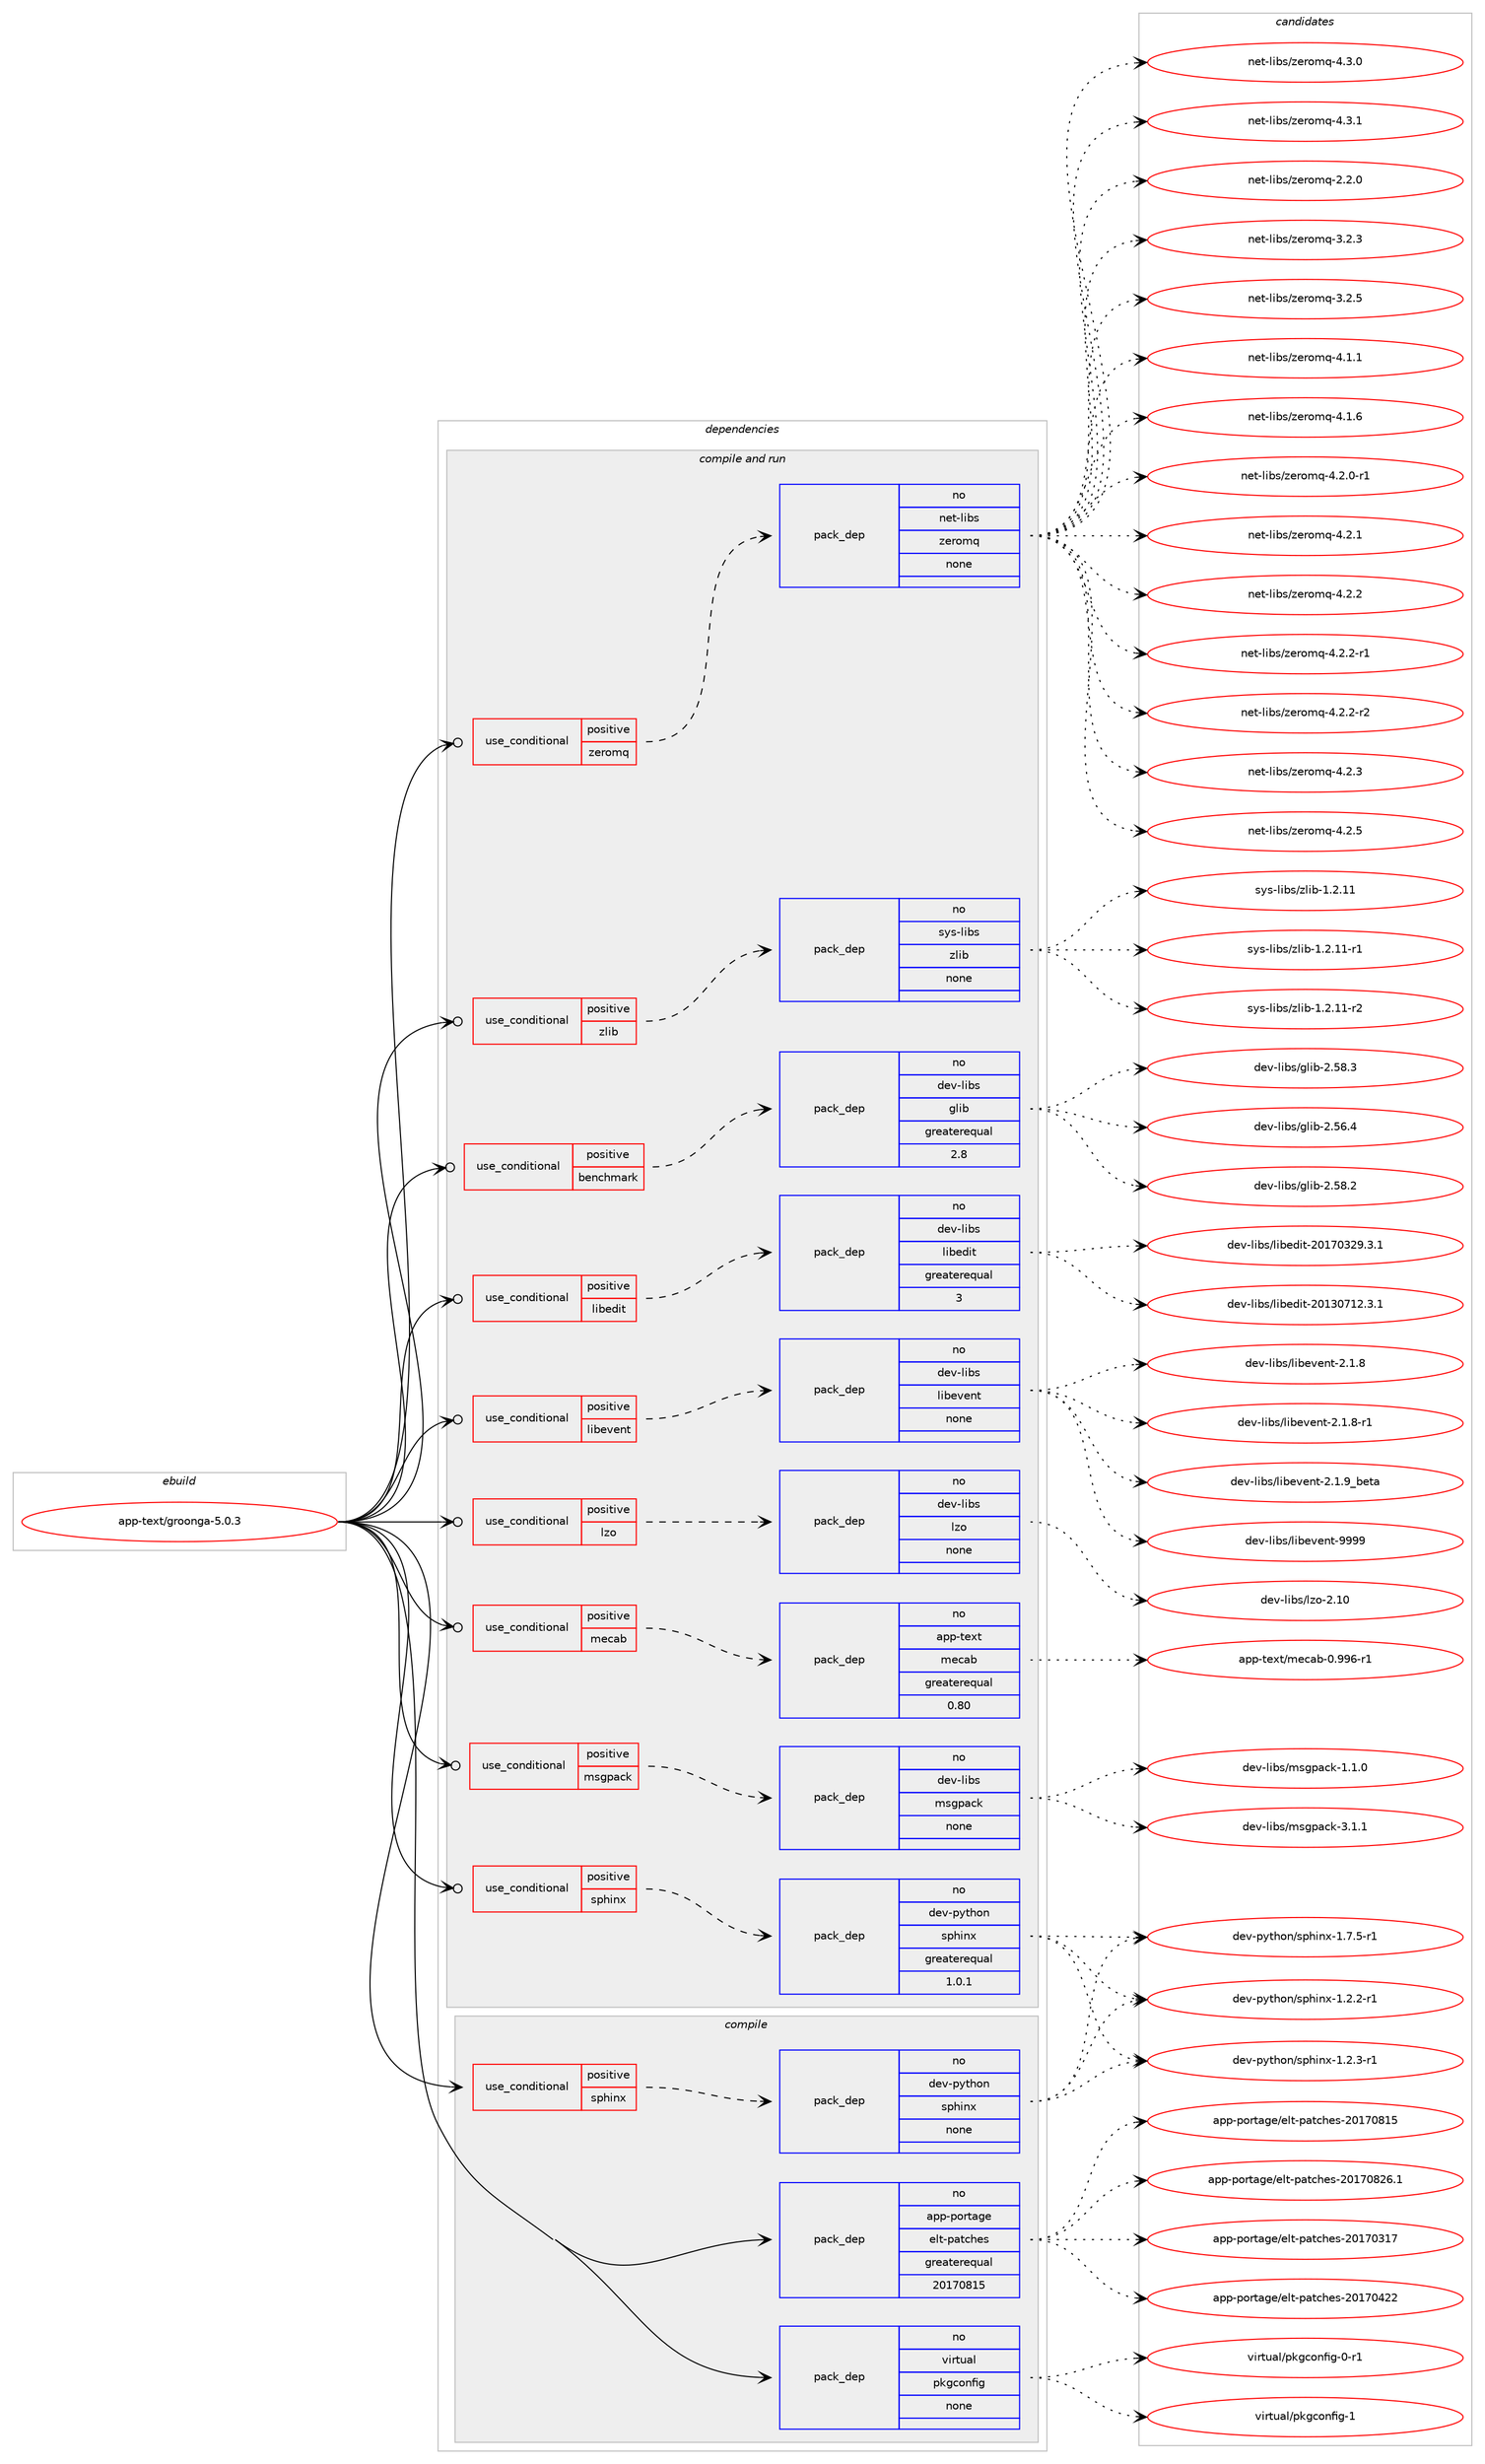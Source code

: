 digraph prolog {

# *************
# Graph options
# *************

newrank=true;
concentrate=true;
compound=true;
graph [rankdir=LR,fontname=Helvetica,fontsize=10,ranksep=1.5];#, ranksep=2.5, nodesep=0.2];
edge  [arrowhead=vee];
node  [fontname=Helvetica,fontsize=10];

# **********
# The ebuild
# **********

subgraph cluster_leftcol {
color=gray;
rank=same;
label=<<i>ebuild</i>>;
id [label="app-text/groonga-5.0.3", color=red, width=4, href="../app-text/groonga-5.0.3.svg"];
}

# ****************
# The dependencies
# ****************

subgraph cluster_midcol {
color=gray;
label=<<i>dependencies</i>>;
subgraph cluster_compile {
fillcolor="#eeeeee";
style=filled;
label=<<i>compile</i>>;
subgraph cond355560 {
dependency1309282 [label=<<TABLE BORDER="0" CELLBORDER="1" CELLSPACING="0" CELLPADDING="4"><TR><TD ROWSPAN="3" CELLPADDING="10">use_conditional</TD></TR><TR><TD>positive</TD></TR><TR><TD>sphinx</TD></TR></TABLE>>, shape=none, color=red];
subgraph pack933244 {
dependency1309283 [label=<<TABLE BORDER="0" CELLBORDER="1" CELLSPACING="0" CELLPADDING="4" WIDTH="220"><TR><TD ROWSPAN="6" CELLPADDING="30">pack_dep</TD></TR><TR><TD WIDTH="110">no</TD></TR><TR><TD>dev-python</TD></TR><TR><TD>sphinx</TD></TR><TR><TD>none</TD></TR><TR><TD></TD></TR></TABLE>>, shape=none, color=blue];
}
dependency1309282:e -> dependency1309283:w [weight=20,style="dashed",arrowhead="vee"];
}
id:e -> dependency1309282:w [weight=20,style="solid",arrowhead="vee"];
subgraph pack933245 {
dependency1309284 [label=<<TABLE BORDER="0" CELLBORDER="1" CELLSPACING="0" CELLPADDING="4" WIDTH="220"><TR><TD ROWSPAN="6" CELLPADDING="30">pack_dep</TD></TR><TR><TD WIDTH="110">no</TD></TR><TR><TD>app-portage</TD></TR><TR><TD>elt-patches</TD></TR><TR><TD>greaterequal</TD></TR><TR><TD>20170815</TD></TR></TABLE>>, shape=none, color=blue];
}
id:e -> dependency1309284:w [weight=20,style="solid",arrowhead="vee"];
subgraph pack933246 {
dependency1309285 [label=<<TABLE BORDER="0" CELLBORDER="1" CELLSPACING="0" CELLPADDING="4" WIDTH="220"><TR><TD ROWSPAN="6" CELLPADDING="30">pack_dep</TD></TR><TR><TD WIDTH="110">no</TD></TR><TR><TD>virtual</TD></TR><TR><TD>pkgconfig</TD></TR><TR><TD>none</TD></TR><TR><TD></TD></TR></TABLE>>, shape=none, color=blue];
}
id:e -> dependency1309285:w [weight=20,style="solid",arrowhead="vee"];
}
subgraph cluster_compileandrun {
fillcolor="#eeeeee";
style=filled;
label=<<i>compile and run</i>>;
subgraph cond355561 {
dependency1309286 [label=<<TABLE BORDER="0" CELLBORDER="1" CELLSPACING="0" CELLPADDING="4"><TR><TD ROWSPAN="3" CELLPADDING="10">use_conditional</TD></TR><TR><TD>positive</TD></TR><TR><TD>benchmark</TD></TR></TABLE>>, shape=none, color=red];
subgraph pack933247 {
dependency1309287 [label=<<TABLE BORDER="0" CELLBORDER="1" CELLSPACING="0" CELLPADDING="4" WIDTH="220"><TR><TD ROWSPAN="6" CELLPADDING="30">pack_dep</TD></TR><TR><TD WIDTH="110">no</TD></TR><TR><TD>dev-libs</TD></TR><TR><TD>glib</TD></TR><TR><TD>greaterequal</TD></TR><TR><TD>2.8</TD></TR></TABLE>>, shape=none, color=blue];
}
dependency1309286:e -> dependency1309287:w [weight=20,style="dashed",arrowhead="vee"];
}
id:e -> dependency1309286:w [weight=20,style="solid",arrowhead="odotvee"];
subgraph cond355562 {
dependency1309288 [label=<<TABLE BORDER="0" CELLBORDER="1" CELLSPACING="0" CELLPADDING="4"><TR><TD ROWSPAN="3" CELLPADDING="10">use_conditional</TD></TR><TR><TD>positive</TD></TR><TR><TD>libedit</TD></TR></TABLE>>, shape=none, color=red];
subgraph pack933248 {
dependency1309289 [label=<<TABLE BORDER="0" CELLBORDER="1" CELLSPACING="0" CELLPADDING="4" WIDTH="220"><TR><TD ROWSPAN="6" CELLPADDING="30">pack_dep</TD></TR><TR><TD WIDTH="110">no</TD></TR><TR><TD>dev-libs</TD></TR><TR><TD>libedit</TD></TR><TR><TD>greaterequal</TD></TR><TR><TD>3</TD></TR></TABLE>>, shape=none, color=blue];
}
dependency1309288:e -> dependency1309289:w [weight=20,style="dashed",arrowhead="vee"];
}
id:e -> dependency1309288:w [weight=20,style="solid",arrowhead="odotvee"];
subgraph cond355563 {
dependency1309290 [label=<<TABLE BORDER="0" CELLBORDER="1" CELLSPACING="0" CELLPADDING="4"><TR><TD ROWSPAN="3" CELLPADDING="10">use_conditional</TD></TR><TR><TD>positive</TD></TR><TR><TD>libevent</TD></TR></TABLE>>, shape=none, color=red];
subgraph pack933249 {
dependency1309291 [label=<<TABLE BORDER="0" CELLBORDER="1" CELLSPACING="0" CELLPADDING="4" WIDTH="220"><TR><TD ROWSPAN="6" CELLPADDING="30">pack_dep</TD></TR><TR><TD WIDTH="110">no</TD></TR><TR><TD>dev-libs</TD></TR><TR><TD>libevent</TD></TR><TR><TD>none</TD></TR><TR><TD></TD></TR></TABLE>>, shape=none, color=blue];
}
dependency1309290:e -> dependency1309291:w [weight=20,style="dashed",arrowhead="vee"];
}
id:e -> dependency1309290:w [weight=20,style="solid",arrowhead="odotvee"];
subgraph cond355564 {
dependency1309292 [label=<<TABLE BORDER="0" CELLBORDER="1" CELLSPACING="0" CELLPADDING="4"><TR><TD ROWSPAN="3" CELLPADDING="10">use_conditional</TD></TR><TR><TD>positive</TD></TR><TR><TD>lzo</TD></TR></TABLE>>, shape=none, color=red];
subgraph pack933250 {
dependency1309293 [label=<<TABLE BORDER="0" CELLBORDER="1" CELLSPACING="0" CELLPADDING="4" WIDTH="220"><TR><TD ROWSPAN="6" CELLPADDING="30">pack_dep</TD></TR><TR><TD WIDTH="110">no</TD></TR><TR><TD>dev-libs</TD></TR><TR><TD>lzo</TD></TR><TR><TD>none</TD></TR><TR><TD></TD></TR></TABLE>>, shape=none, color=blue];
}
dependency1309292:e -> dependency1309293:w [weight=20,style="dashed",arrowhead="vee"];
}
id:e -> dependency1309292:w [weight=20,style="solid",arrowhead="odotvee"];
subgraph cond355565 {
dependency1309294 [label=<<TABLE BORDER="0" CELLBORDER="1" CELLSPACING="0" CELLPADDING="4"><TR><TD ROWSPAN="3" CELLPADDING="10">use_conditional</TD></TR><TR><TD>positive</TD></TR><TR><TD>mecab</TD></TR></TABLE>>, shape=none, color=red];
subgraph pack933251 {
dependency1309295 [label=<<TABLE BORDER="0" CELLBORDER="1" CELLSPACING="0" CELLPADDING="4" WIDTH="220"><TR><TD ROWSPAN="6" CELLPADDING="30">pack_dep</TD></TR><TR><TD WIDTH="110">no</TD></TR><TR><TD>app-text</TD></TR><TR><TD>mecab</TD></TR><TR><TD>greaterequal</TD></TR><TR><TD>0.80</TD></TR></TABLE>>, shape=none, color=blue];
}
dependency1309294:e -> dependency1309295:w [weight=20,style="dashed",arrowhead="vee"];
}
id:e -> dependency1309294:w [weight=20,style="solid",arrowhead="odotvee"];
subgraph cond355566 {
dependency1309296 [label=<<TABLE BORDER="0" CELLBORDER="1" CELLSPACING="0" CELLPADDING="4"><TR><TD ROWSPAN="3" CELLPADDING="10">use_conditional</TD></TR><TR><TD>positive</TD></TR><TR><TD>msgpack</TD></TR></TABLE>>, shape=none, color=red];
subgraph pack933252 {
dependency1309297 [label=<<TABLE BORDER="0" CELLBORDER="1" CELLSPACING="0" CELLPADDING="4" WIDTH="220"><TR><TD ROWSPAN="6" CELLPADDING="30">pack_dep</TD></TR><TR><TD WIDTH="110">no</TD></TR><TR><TD>dev-libs</TD></TR><TR><TD>msgpack</TD></TR><TR><TD>none</TD></TR><TR><TD></TD></TR></TABLE>>, shape=none, color=blue];
}
dependency1309296:e -> dependency1309297:w [weight=20,style="dashed",arrowhead="vee"];
}
id:e -> dependency1309296:w [weight=20,style="solid",arrowhead="odotvee"];
subgraph cond355567 {
dependency1309298 [label=<<TABLE BORDER="0" CELLBORDER="1" CELLSPACING="0" CELLPADDING="4"><TR><TD ROWSPAN="3" CELLPADDING="10">use_conditional</TD></TR><TR><TD>positive</TD></TR><TR><TD>sphinx</TD></TR></TABLE>>, shape=none, color=red];
subgraph pack933253 {
dependency1309299 [label=<<TABLE BORDER="0" CELLBORDER="1" CELLSPACING="0" CELLPADDING="4" WIDTH="220"><TR><TD ROWSPAN="6" CELLPADDING="30">pack_dep</TD></TR><TR><TD WIDTH="110">no</TD></TR><TR><TD>dev-python</TD></TR><TR><TD>sphinx</TD></TR><TR><TD>greaterequal</TD></TR><TR><TD>1.0.1</TD></TR></TABLE>>, shape=none, color=blue];
}
dependency1309298:e -> dependency1309299:w [weight=20,style="dashed",arrowhead="vee"];
}
id:e -> dependency1309298:w [weight=20,style="solid",arrowhead="odotvee"];
subgraph cond355568 {
dependency1309300 [label=<<TABLE BORDER="0" CELLBORDER="1" CELLSPACING="0" CELLPADDING="4"><TR><TD ROWSPAN="3" CELLPADDING="10">use_conditional</TD></TR><TR><TD>positive</TD></TR><TR><TD>zeromq</TD></TR></TABLE>>, shape=none, color=red];
subgraph pack933254 {
dependency1309301 [label=<<TABLE BORDER="0" CELLBORDER="1" CELLSPACING="0" CELLPADDING="4" WIDTH="220"><TR><TD ROWSPAN="6" CELLPADDING="30">pack_dep</TD></TR><TR><TD WIDTH="110">no</TD></TR><TR><TD>net-libs</TD></TR><TR><TD>zeromq</TD></TR><TR><TD>none</TD></TR><TR><TD></TD></TR></TABLE>>, shape=none, color=blue];
}
dependency1309300:e -> dependency1309301:w [weight=20,style="dashed",arrowhead="vee"];
}
id:e -> dependency1309300:w [weight=20,style="solid",arrowhead="odotvee"];
subgraph cond355569 {
dependency1309302 [label=<<TABLE BORDER="0" CELLBORDER="1" CELLSPACING="0" CELLPADDING="4"><TR><TD ROWSPAN="3" CELLPADDING="10">use_conditional</TD></TR><TR><TD>positive</TD></TR><TR><TD>zlib</TD></TR></TABLE>>, shape=none, color=red];
subgraph pack933255 {
dependency1309303 [label=<<TABLE BORDER="0" CELLBORDER="1" CELLSPACING="0" CELLPADDING="4" WIDTH="220"><TR><TD ROWSPAN="6" CELLPADDING="30">pack_dep</TD></TR><TR><TD WIDTH="110">no</TD></TR><TR><TD>sys-libs</TD></TR><TR><TD>zlib</TD></TR><TR><TD>none</TD></TR><TR><TD></TD></TR></TABLE>>, shape=none, color=blue];
}
dependency1309302:e -> dependency1309303:w [weight=20,style="dashed",arrowhead="vee"];
}
id:e -> dependency1309302:w [weight=20,style="solid",arrowhead="odotvee"];
}
subgraph cluster_run {
fillcolor="#eeeeee";
style=filled;
label=<<i>run</i>>;
}
}

# **************
# The candidates
# **************

subgraph cluster_choices {
rank=same;
color=gray;
label=<<i>candidates</i>>;

subgraph choice933244 {
color=black;
nodesep=1;
choice10010111845112121116104111110471151121041051101204549465046504511449 [label="dev-python/sphinx-1.2.2-r1", color=red, width=4,href="../dev-python/sphinx-1.2.2-r1.svg"];
choice10010111845112121116104111110471151121041051101204549465046514511449 [label="dev-python/sphinx-1.2.3-r1", color=red, width=4,href="../dev-python/sphinx-1.2.3-r1.svg"];
choice10010111845112121116104111110471151121041051101204549465546534511449 [label="dev-python/sphinx-1.7.5-r1", color=red, width=4,href="../dev-python/sphinx-1.7.5-r1.svg"];
dependency1309283:e -> choice10010111845112121116104111110471151121041051101204549465046504511449:w [style=dotted,weight="100"];
dependency1309283:e -> choice10010111845112121116104111110471151121041051101204549465046514511449:w [style=dotted,weight="100"];
dependency1309283:e -> choice10010111845112121116104111110471151121041051101204549465546534511449:w [style=dotted,weight="100"];
}
subgraph choice933245 {
color=black;
nodesep=1;
choice97112112451121111141169710310147101108116451129711699104101115455048495548514955 [label="app-portage/elt-patches-20170317", color=red, width=4,href="../app-portage/elt-patches-20170317.svg"];
choice97112112451121111141169710310147101108116451129711699104101115455048495548525050 [label="app-portage/elt-patches-20170422", color=red, width=4,href="../app-portage/elt-patches-20170422.svg"];
choice97112112451121111141169710310147101108116451129711699104101115455048495548564953 [label="app-portage/elt-patches-20170815", color=red, width=4,href="../app-portage/elt-patches-20170815.svg"];
choice971121124511211111411697103101471011081164511297116991041011154550484955485650544649 [label="app-portage/elt-patches-20170826.1", color=red, width=4,href="../app-portage/elt-patches-20170826.1.svg"];
dependency1309284:e -> choice97112112451121111141169710310147101108116451129711699104101115455048495548514955:w [style=dotted,weight="100"];
dependency1309284:e -> choice97112112451121111141169710310147101108116451129711699104101115455048495548525050:w [style=dotted,weight="100"];
dependency1309284:e -> choice97112112451121111141169710310147101108116451129711699104101115455048495548564953:w [style=dotted,weight="100"];
dependency1309284:e -> choice971121124511211111411697103101471011081164511297116991041011154550484955485650544649:w [style=dotted,weight="100"];
}
subgraph choice933246 {
color=black;
nodesep=1;
choice11810511411611797108471121071039911111010210510345484511449 [label="virtual/pkgconfig-0-r1", color=red, width=4,href="../virtual/pkgconfig-0-r1.svg"];
choice1181051141161179710847112107103991111101021051034549 [label="virtual/pkgconfig-1", color=red, width=4,href="../virtual/pkgconfig-1.svg"];
dependency1309285:e -> choice11810511411611797108471121071039911111010210510345484511449:w [style=dotted,weight="100"];
dependency1309285:e -> choice1181051141161179710847112107103991111101021051034549:w [style=dotted,weight="100"];
}
subgraph choice933247 {
color=black;
nodesep=1;
choice1001011184510810598115471031081059845504653544652 [label="dev-libs/glib-2.56.4", color=red, width=4,href="../dev-libs/glib-2.56.4.svg"];
choice1001011184510810598115471031081059845504653564650 [label="dev-libs/glib-2.58.2", color=red, width=4,href="../dev-libs/glib-2.58.2.svg"];
choice1001011184510810598115471031081059845504653564651 [label="dev-libs/glib-2.58.3", color=red, width=4,href="../dev-libs/glib-2.58.3.svg"];
dependency1309287:e -> choice1001011184510810598115471031081059845504653544652:w [style=dotted,weight="100"];
dependency1309287:e -> choice1001011184510810598115471031081059845504653564650:w [style=dotted,weight="100"];
dependency1309287:e -> choice1001011184510810598115471031081059845504653564651:w [style=dotted,weight="100"];
}
subgraph choice933248 {
color=black;
nodesep=1;
choice1001011184510810598115471081059810110010511645504849514855495046514649 [label="dev-libs/libedit-20130712.3.1", color=red, width=4,href="../dev-libs/libedit-20130712.3.1.svg"];
choice1001011184510810598115471081059810110010511645504849554851505746514649 [label="dev-libs/libedit-20170329.3.1", color=red, width=4,href="../dev-libs/libedit-20170329.3.1.svg"];
dependency1309289:e -> choice1001011184510810598115471081059810110010511645504849514855495046514649:w [style=dotted,weight="100"];
dependency1309289:e -> choice1001011184510810598115471081059810110010511645504849554851505746514649:w [style=dotted,weight="100"];
}
subgraph choice933249 {
color=black;
nodesep=1;
choice10010111845108105981154710810598101118101110116455046494656 [label="dev-libs/libevent-2.1.8", color=red, width=4,href="../dev-libs/libevent-2.1.8.svg"];
choice100101118451081059811547108105981011181011101164550464946564511449 [label="dev-libs/libevent-2.1.8-r1", color=red, width=4,href="../dev-libs/libevent-2.1.8-r1.svg"];
choice10010111845108105981154710810598101118101110116455046494657959810111697 [label="dev-libs/libevent-2.1.9_beta", color=red, width=4,href="../dev-libs/libevent-2.1.9_beta.svg"];
choice100101118451081059811547108105981011181011101164557575757 [label="dev-libs/libevent-9999", color=red, width=4,href="../dev-libs/libevent-9999.svg"];
dependency1309291:e -> choice10010111845108105981154710810598101118101110116455046494656:w [style=dotted,weight="100"];
dependency1309291:e -> choice100101118451081059811547108105981011181011101164550464946564511449:w [style=dotted,weight="100"];
dependency1309291:e -> choice10010111845108105981154710810598101118101110116455046494657959810111697:w [style=dotted,weight="100"];
dependency1309291:e -> choice100101118451081059811547108105981011181011101164557575757:w [style=dotted,weight="100"];
}
subgraph choice933250 {
color=black;
nodesep=1;
choice1001011184510810598115471081221114550464948 [label="dev-libs/lzo-2.10", color=red, width=4,href="../dev-libs/lzo-2.10.svg"];
dependency1309293:e -> choice1001011184510810598115471081221114550464948:w [style=dotted,weight="100"];
}
subgraph choice933251 {
color=black;
nodesep=1;
choice9711211245116101120116471091019997984548465757544511449 [label="app-text/mecab-0.996-r1", color=red, width=4,href="../app-text/mecab-0.996-r1.svg"];
dependency1309295:e -> choice9711211245116101120116471091019997984548465757544511449:w [style=dotted,weight="100"];
}
subgraph choice933252 {
color=black;
nodesep=1;
choice1001011184510810598115471091151031129799107454946494648 [label="dev-libs/msgpack-1.1.0", color=red, width=4,href="../dev-libs/msgpack-1.1.0.svg"];
choice1001011184510810598115471091151031129799107455146494649 [label="dev-libs/msgpack-3.1.1", color=red, width=4,href="../dev-libs/msgpack-3.1.1.svg"];
dependency1309297:e -> choice1001011184510810598115471091151031129799107454946494648:w [style=dotted,weight="100"];
dependency1309297:e -> choice1001011184510810598115471091151031129799107455146494649:w [style=dotted,weight="100"];
}
subgraph choice933253 {
color=black;
nodesep=1;
choice10010111845112121116104111110471151121041051101204549465046504511449 [label="dev-python/sphinx-1.2.2-r1", color=red, width=4,href="../dev-python/sphinx-1.2.2-r1.svg"];
choice10010111845112121116104111110471151121041051101204549465046514511449 [label="dev-python/sphinx-1.2.3-r1", color=red, width=4,href="../dev-python/sphinx-1.2.3-r1.svg"];
choice10010111845112121116104111110471151121041051101204549465546534511449 [label="dev-python/sphinx-1.7.5-r1", color=red, width=4,href="../dev-python/sphinx-1.7.5-r1.svg"];
dependency1309299:e -> choice10010111845112121116104111110471151121041051101204549465046504511449:w [style=dotted,weight="100"];
dependency1309299:e -> choice10010111845112121116104111110471151121041051101204549465046514511449:w [style=dotted,weight="100"];
dependency1309299:e -> choice10010111845112121116104111110471151121041051101204549465546534511449:w [style=dotted,weight="100"];
}
subgraph choice933254 {
color=black;
nodesep=1;
choice110101116451081059811547122101114111109113455046504648 [label="net-libs/zeromq-2.2.0", color=red, width=4,href="../net-libs/zeromq-2.2.0.svg"];
choice110101116451081059811547122101114111109113455146504651 [label="net-libs/zeromq-3.2.3", color=red, width=4,href="../net-libs/zeromq-3.2.3.svg"];
choice110101116451081059811547122101114111109113455146504653 [label="net-libs/zeromq-3.2.5", color=red, width=4,href="../net-libs/zeromq-3.2.5.svg"];
choice110101116451081059811547122101114111109113455246494649 [label="net-libs/zeromq-4.1.1", color=red, width=4,href="../net-libs/zeromq-4.1.1.svg"];
choice110101116451081059811547122101114111109113455246494654 [label="net-libs/zeromq-4.1.6", color=red, width=4,href="../net-libs/zeromq-4.1.6.svg"];
choice1101011164510810598115471221011141111091134552465046484511449 [label="net-libs/zeromq-4.2.0-r1", color=red, width=4,href="../net-libs/zeromq-4.2.0-r1.svg"];
choice110101116451081059811547122101114111109113455246504649 [label="net-libs/zeromq-4.2.1", color=red, width=4,href="../net-libs/zeromq-4.2.1.svg"];
choice110101116451081059811547122101114111109113455246504650 [label="net-libs/zeromq-4.2.2", color=red, width=4,href="../net-libs/zeromq-4.2.2.svg"];
choice1101011164510810598115471221011141111091134552465046504511449 [label="net-libs/zeromq-4.2.2-r1", color=red, width=4,href="../net-libs/zeromq-4.2.2-r1.svg"];
choice1101011164510810598115471221011141111091134552465046504511450 [label="net-libs/zeromq-4.2.2-r2", color=red, width=4,href="../net-libs/zeromq-4.2.2-r2.svg"];
choice110101116451081059811547122101114111109113455246504651 [label="net-libs/zeromq-4.2.3", color=red, width=4,href="../net-libs/zeromq-4.2.3.svg"];
choice110101116451081059811547122101114111109113455246504653 [label="net-libs/zeromq-4.2.5", color=red, width=4,href="../net-libs/zeromq-4.2.5.svg"];
choice110101116451081059811547122101114111109113455246514648 [label="net-libs/zeromq-4.3.0", color=red, width=4,href="../net-libs/zeromq-4.3.0.svg"];
choice110101116451081059811547122101114111109113455246514649 [label="net-libs/zeromq-4.3.1", color=red, width=4,href="../net-libs/zeromq-4.3.1.svg"];
dependency1309301:e -> choice110101116451081059811547122101114111109113455046504648:w [style=dotted,weight="100"];
dependency1309301:e -> choice110101116451081059811547122101114111109113455146504651:w [style=dotted,weight="100"];
dependency1309301:e -> choice110101116451081059811547122101114111109113455146504653:w [style=dotted,weight="100"];
dependency1309301:e -> choice110101116451081059811547122101114111109113455246494649:w [style=dotted,weight="100"];
dependency1309301:e -> choice110101116451081059811547122101114111109113455246494654:w [style=dotted,weight="100"];
dependency1309301:e -> choice1101011164510810598115471221011141111091134552465046484511449:w [style=dotted,weight="100"];
dependency1309301:e -> choice110101116451081059811547122101114111109113455246504649:w [style=dotted,weight="100"];
dependency1309301:e -> choice110101116451081059811547122101114111109113455246504650:w [style=dotted,weight="100"];
dependency1309301:e -> choice1101011164510810598115471221011141111091134552465046504511449:w [style=dotted,weight="100"];
dependency1309301:e -> choice1101011164510810598115471221011141111091134552465046504511450:w [style=dotted,weight="100"];
dependency1309301:e -> choice110101116451081059811547122101114111109113455246504651:w [style=dotted,weight="100"];
dependency1309301:e -> choice110101116451081059811547122101114111109113455246504653:w [style=dotted,weight="100"];
dependency1309301:e -> choice110101116451081059811547122101114111109113455246514648:w [style=dotted,weight="100"];
dependency1309301:e -> choice110101116451081059811547122101114111109113455246514649:w [style=dotted,weight="100"];
}
subgraph choice933255 {
color=black;
nodesep=1;
choice1151211154510810598115471221081059845494650464949 [label="sys-libs/zlib-1.2.11", color=red, width=4,href="../sys-libs/zlib-1.2.11.svg"];
choice11512111545108105981154712210810598454946504649494511449 [label="sys-libs/zlib-1.2.11-r1", color=red, width=4,href="../sys-libs/zlib-1.2.11-r1.svg"];
choice11512111545108105981154712210810598454946504649494511450 [label="sys-libs/zlib-1.2.11-r2", color=red, width=4,href="../sys-libs/zlib-1.2.11-r2.svg"];
dependency1309303:e -> choice1151211154510810598115471221081059845494650464949:w [style=dotted,weight="100"];
dependency1309303:e -> choice11512111545108105981154712210810598454946504649494511449:w [style=dotted,weight="100"];
dependency1309303:e -> choice11512111545108105981154712210810598454946504649494511450:w [style=dotted,weight="100"];
}
}

}
